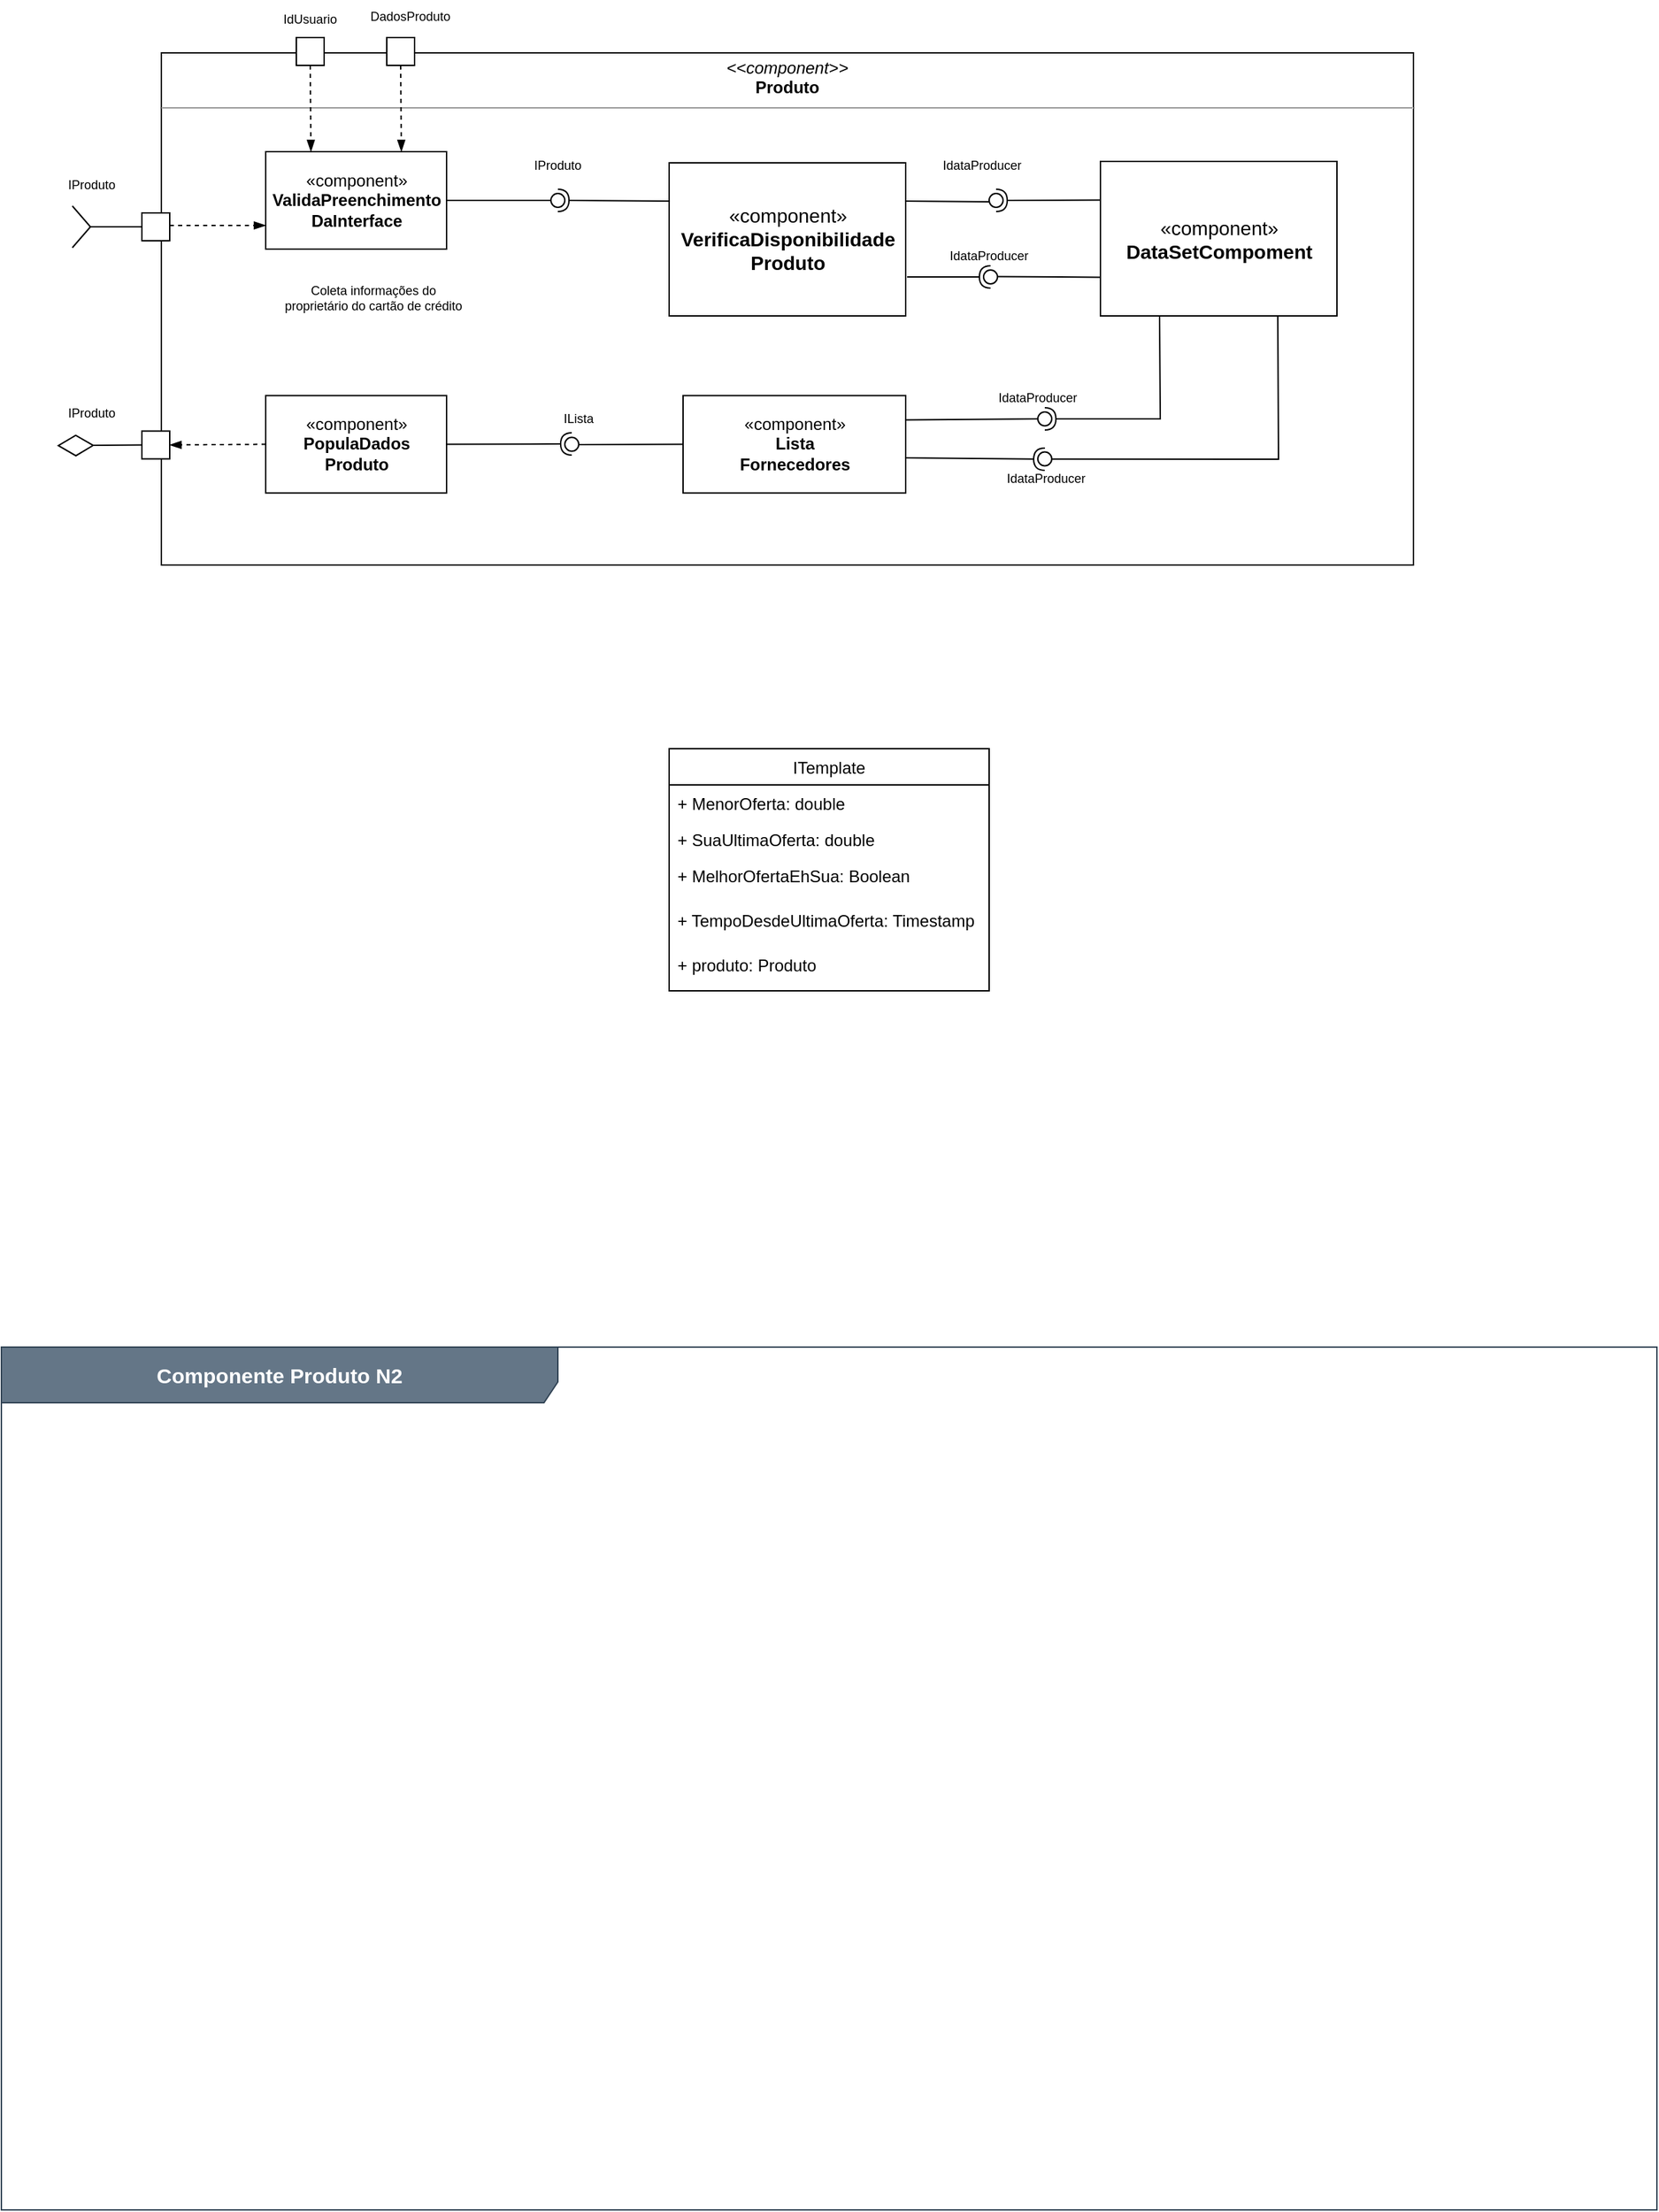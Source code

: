 <mxfile version="13.7.3" type="github">
  <diagram name="Page-1" id="e7e014a7-5840-1c2e-5031-d8a46d1fe8dd">
    <mxGraphModel dx="3526" dy="3952" grid="1" gridSize="10" guides="1" tooltips="1" connect="1" arrows="1" fold="1" page="1" pageScale="1" pageWidth="1169" pageHeight="826" background="#ffffff" math="0" shadow="0">
      <root>
        <mxCell id="0" />
        <mxCell id="1" parent="0" />
        <mxCell id="iJJR_izDyd5dn2i7o-jN-41" value="Componente Produto N2" style="shape=umlFrame;whiteSpace=wrap;html=1;fontSize=15;fontColor=#ffffff;width=400;height=40;fontStyle=1;fillColor=#647687;strokeColor=#314354;" vertex="1" parent="1">
          <mxGeometry x="-1270" y="-1870" width="1190" height="620" as="geometry" />
        </mxCell>
        <mxCell id="iJJR_izDyd5dn2i7o-jN-59" value="&lt;p style=&quot;margin: 0px ; margin-top: 4px ; text-align: center&quot;&gt;&lt;i&gt;&amp;lt;&amp;lt;component&amp;gt;&amp;gt;&lt;/i&gt;&lt;br&gt;&lt;b&gt;Produto&lt;/b&gt;&lt;/p&gt;&lt;hr size=&quot;1&quot;&gt;&lt;p style=&quot;margin: 0px ; margin-left: 4px&quot;&gt;&lt;/p&gt;&lt;p style=&quot;margin: 0px ; margin-left: 4px&quot;&gt;&lt;br&gt;&lt;/p&gt;" style="verticalAlign=top;align=left;overflow=fill;fontSize=12;fontFamily=Helvetica;html=1;" vertex="1" parent="1">
          <mxGeometry x="-1155" y="-2800" width="900" height="368" as="geometry" />
        </mxCell>
        <mxCell id="iJJR_izDyd5dn2i7o-jN-60" value="«component»&lt;br&gt;&lt;b&gt;ValidaPreenchimento&lt;br&gt;DaInterface&lt;/b&gt;" style="html=1;dropTarget=0;" vertex="1" parent="1">
          <mxGeometry x="-1080" y="-2729" width="130" height="70" as="geometry" />
        </mxCell>
        <mxCell id="iJJR_izDyd5dn2i7o-jN-61" value="«component»&lt;br&gt;&lt;b&gt;PopulaDados&lt;br&gt;Produto&lt;br&gt;&lt;/b&gt;" style="html=1;dropTarget=0;" vertex="1" parent="1">
          <mxGeometry x="-1080" y="-2553.75" width="130" height="70" as="geometry" />
        </mxCell>
        <mxCell id="iJJR_izDyd5dn2i7o-jN-62" value="«component»&lt;br style=&quot;font-size: 14px&quot;&gt;&lt;b&gt;VerificaDisponibilidade&lt;br&gt;Produto&lt;/b&gt;" style="html=1;dropTarget=0;fontSize=14;" vertex="1" parent="1">
          <mxGeometry x="-790" y="-2721" width="170" height="110" as="geometry" />
        </mxCell>
        <mxCell id="iJJR_izDyd5dn2i7o-jN-63" value="«component»&lt;br&gt;&lt;b&gt;Lista&lt;br&gt;Fornecedores&lt;br&gt;&lt;/b&gt;" style="html=1;dropTarget=0;" vertex="1" parent="1">
          <mxGeometry x="-780" y="-2553.75" width="160" height="70" as="geometry" />
        </mxCell>
        <mxCell id="iJJR_izDyd5dn2i7o-jN-172" value="" style="rounded=0;orthogonalLoop=1;jettySize=auto;html=1;endArrow=none;endFill=0;fontSize=9;fontColor=#000000;exitX=1;exitY=0.5;exitDx=0;exitDy=0;" edge="1" parent="1" source="iJJR_izDyd5dn2i7o-jN-60" target="iJJR_izDyd5dn2i7o-jN-174">
          <mxGeometry relative="1" as="geometry">
            <mxPoint x="-890" y="-2696" as="sourcePoint" />
          </mxGeometry>
        </mxCell>
        <mxCell id="iJJR_izDyd5dn2i7o-jN-173" value="" style="rounded=0;orthogonalLoop=1;jettySize=auto;html=1;endArrow=halfCircle;endFill=0;entryX=0.5;entryY=0.5;entryDx=0;entryDy=0;endSize=6;strokeWidth=1;fontSize=9;fontColor=#000000;exitX=0;exitY=0.25;exitDx=0;exitDy=0;" edge="1" parent="1" source="iJJR_izDyd5dn2i7o-jN-62" target="iJJR_izDyd5dn2i7o-jN-174">
          <mxGeometry relative="1" as="geometry">
            <mxPoint x="-850" y="-2696" as="sourcePoint" />
          </mxGeometry>
        </mxCell>
        <mxCell id="iJJR_izDyd5dn2i7o-jN-174" value="" style="ellipse;whiteSpace=wrap;html=1;fontFamily=Helvetica;fontSize=12;fontColor=#000000;align=center;strokeColor=#000000;fillColor=#ffffff;points=[];aspect=fixed;resizable=0;" vertex="1" parent="1">
          <mxGeometry x="-875" y="-2699" width="10" height="10" as="geometry" />
        </mxCell>
        <mxCell id="iJJR_izDyd5dn2i7o-jN-175" value="IProduto" style="text;html=1;strokeColor=none;fillColor=none;align=center;verticalAlign=middle;whiteSpace=wrap;rounded=0;fontSize=9;fontColor=#000000;" vertex="1" parent="1">
          <mxGeometry x="-905" y="-2729" width="70" height="20" as="geometry" />
        </mxCell>
        <mxCell id="iJJR_izDyd5dn2i7o-jN-179" value="" style="rounded=0;whiteSpace=wrap;html=1;" vertex="1" parent="1">
          <mxGeometry x="-1169" y="-2685" width="20" height="20" as="geometry" />
        </mxCell>
        <mxCell id="iJJR_izDyd5dn2i7o-jN-180" value="" style="group;rotation=-180;" vertex="1" connectable="0" parent="1">
          <mxGeometry x="-1219" y="-2690" width="50" height="30" as="geometry" />
        </mxCell>
        <mxCell id="iJJR_izDyd5dn2i7o-jN-181" value="" style="endArrow=none;html=1;" edge="1" parent="iJJR_izDyd5dn2i7o-jN-180">
          <mxGeometry width="50" height="50" relative="1" as="geometry">
            <mxPoint x="13" y="15" as="sourcePoint" />
            <mxPoint y="30" as="targetPoint" />
          </mxGeometry>
        </mxCell>
        <mxCell id="iJJR_izDyd5dn2i7o-jN-182" value="" style="endArrow=none;html=1;" edge="1" parent="iJJR_izDyd5dn2i7o-jN-180">
          <mxGeometry width="50" height="50" relative="1" as="geometry">
            <mxPoint x="13" y="15" as="sourcePoint" />
            <mxPoint as="targetPoint" />
          </mxGeometry>
        </mxCell>
        <mxCell id="iJJR_izDyd5dn2i7o-jN-183" value="" style="endArrow=none;html=1;" edge="1" parent="iJJR_izDyd5dn2i7o-jN-180">
          <mxGeometry width="50" height="50" relative="1" as="geometry">
            <mxPoint x="50" y="15" as="sourcePoint" />
            <mxPoint x="13" y="15" as="targetPoint" />
          </mxGeometry>
        </mxCell>
        <mxCell id="iJJR_izDyd5dn2i7o-jN-184" value="" style="endArrow=blockThin;dashed=1;html=1;fontSize=9;fontColor=#000000;endFill=1;" edge="1" parent="1">
          <mxGeometry width="50" height="50" relative="1" as="geometry">
            <mxPoint x="-1149" y="-2676" as="sourcePoint" />
            <mxPoint x="-1080" y="-2676" as="targetPoint" />
          </mxGeometry>
        </mxCell>
        <mxCell id="iJJR_izDyd5dn2i7o-jN-186" value="IProduto" style="text;html=1;strokeColor=none;fillColor=none;align=center;verticalAlign=middle;whiteSpace=wrap;rounded=0;fontSize=9;" vertex="1" parent="1">
          <mxGeometry x="-1230" y="-2725" width="50" height="40" as="geometry" />
        </mxCell>
        <mxCell id="iJJR_izDyd5dn2i7o-jN-187" value="" style="rounded=0;whiteSpace=wrap;html=1;" vertex="1" parent="1">
          <mxGeometry x="-1169" y="-2528.25" width="20" height="20" as="geometry" />
        </mxCell>
        <mxCell id="iJJR_izDyd5dn2i7o-jN-188" value="IProduto" style="text;html=1;strokeColor=none;fillColor=none;align=center;verticalAlign=middle;whiteSpace=wrap;rounded=0;fontSize=9;" vertex="1" parent="1">
          <mxGeometry x="-1230" y="-2553.75" width="50" height="24.5" as="geometry" />
        </mxCell>
        <mxCell id="iJJR_izDyd5dn2i7o-jN-189" value="" style="endArrow=blockThin;dashed=1;html=1;fontSize=9;fontColor=#000000;exitX=0;exitY=0.5;exitDx=0;exitDy=0;endFill=1;entryX=1;entryY=0.5;entryDx=0;entryDy=0;" edge="1" parent="1" source="iJJR_izDyd5dn2i7o-jN-61" target="iJJR_izDyd5dn2i7o-jN-187">
          <mxGeometry width="50" height="50" relative="1" as="geometry">
            <mxPoint x="-1140" y="-2442.5" as="sourcePoint" />
            <mxPoint x="-1110" y="-2540" as="targetPoint" />
          </mxGeometry>
        </mxCell>
        <mxCell id="iJJR_izDyd5dn2i7o-jN-196" value="" style="endArrow=diamondThin;endFill=0;endSize=24;html=1;fontSize=9;fontColor=#000000;exitX=0;exitY=0.5;exitDx=0;exitDy=0;" edge="1" parent="1" source="iJJR_izDyd5dn2i7o-jN-187">
          <mxGeometry width="160" relative="1" as="geometry">
            <mxPoint x="-1420" y="-2434.25" as="sourcePoint" />
            <mxPoint x="-1230" y="-2517.75" as="targetPoint" />
          </mxGeometry>
        </mxCell>
        <mxCell id="iJJR_izDyd5dn2i7o-jN-209" value="" style="rounded=0;orthogonalLoop=1;jettySize=auto;html=1;endArrow=none;endFill=0;fontSize=9;fontColor=#000000;exitX=0;exitY=0.5;exitDx=0;exitDy=0;entryX=1.039;entryY=0.519;entryDx=0;entryDy=0;entryPerimeter=0;" edge="1" parent="1" source="iJJR_izDyd5dn2i7o-jN-63" target="iJJR_izDyd5dn2i7o-jN-211">
          <mxGeometry relative="1" as="geometry">
            <mxPoint x="-850" y="-2570" as="sourcePoint" />
            <Array as="points" />
            <mxPoint x="-840" y="-2519" as="targetPoint" />
          </mxGeometry>
        </mxCell>
        <mxCell id="iJJR_izDyd5dn2i7o-jN-210" value="" style="rounded=0;orthogonalLoop=1;jettySize=auto;html=1;endArrow=halfCircle;endFill=0;endSize=6;strokeWidth=1;fontSize=9;fontColor=#000000;exitX=1;exitY=0.5;exitDx=0;exitDy=0;" edge="1" parent="1" source="iJJR_izDyd5dn2i7o-jN-61">
          <mxGeometry relative="1" as="geometry">
            <mxPoint x="-815" y="-2638.5" as="sourcePoint" />
            <mxPoint x="-860" y="-2519" as="targetPoint" />
          </mxGeometry>
        </mxCell>
        <mxCell id="iJJR_izDyd5dn2i7o-jN-211" value="" style="ellipse;whiteSpace=wrap;html=1;fontFamily=Helvetica;fontSize=12;fontColor=#000000;align=center;strokeColor=#000000;fillColor=#ffffff;points=[];aspect=fixed;resizable=0;" vertex="1" parent="1">
          <mxGeometry x="-865" y="-2523.75" width="10" height="10" as="geometry" />
        </mxCell>
        <mxCell id="iJJR_izDyd5dn2i7o-jN-212" value="Coleta informações do proprietário do cartão de crédito" style="text;html=1;strokeColor=none;fillColor=none;align=center;verticalAlign=middle;whiteSpace=wrap;rounded=0;fontSize=9;fontColor=#000000;" vertex="1" parent="1">
          <mxGeometry x="-1070" y="-2634" width="135" height="20" as="geometry" />
        </mxCell>
        <mxCell id="iJJR_izDyd5dn2i7o-jN-216" value="IdUsuario" style="text;html=1;strokeColor=none;fillColor=none;align=center;verticalAlign=middle;whiteSpace=wrap;rounded=0;fontSize=9;fontColor=#000000;" vertex="1" parent="1">
          <mxGeometry x="-1073" y="-2838" width="50" height="27" as="geometry" />
        </mxCell>
        <mxCell id="iJJR_izDyd5dn2i7o-jN-218" value="DadosProduto" style="text;html=1;strokeColor=none;fillColor=none;align=center;verticalAlign=middle;whiteSpace=wrap;rounded=0;fontSize=9;fontColor=#000000;" vertex="1" parent="1">
          <mxGeometry x="-1010" y="-2838" width="67.75" height="24" as="geometry" />
        </mxCell>
        <mxCell id="iJJR_izDyd5dn2i7o-jN-234" value="" style="rounded=0;whiteSpace=wrap;html=1;" vertex="1" parent="1">
          <mxGeometry x="-1058" y="-2811" width="20" height="20" as="geometry" />
        </mxCell>
        <mxCell id="iJJR_izDyd5dn2i7o-jN-235" value="" style="rounded=0;whiteSpace=wrap;html=1;" vertex="1" parent="1">
          <mxGeometry x="-993" y="-2811" width="20" height="20" as="geometry" />
        </mxCell>
        <mxCell id="iJJR_izDyd5dn2i7o-jN-237" value="«component»&lt;br style=&quot;font-size: 14px&quot;&gt;&lt;b&gt;DataSetCompoment&lt;/b&gt;" style="html=1;dropTarget=0;fontSize=14;" vertex="1" parent="1">
          <mxGeometry x="-480" y="-2722" width="170" height="111" as="geometry" />
        </mxCell>
        <mxCell id="iJJR_izDyd5dn2i7o-jN-239" value="" style="rounded=0;orthogonalLoop=1;jettySize=auto;html=1;endArrow=none;endFill=0;fontSize=9;fontColor=#000000;entryX=1;entryY=0.25;entryDx=0;entryDy=0;" edge="1" parent="1" target="iJJR_izDyd5dn2i7o-jN-62">
          <mxGeometry relative="1" as="geometry">
            <mxPoint x="-560" y="-2693" as="sourcePoint" />
            <mxPoint x="-695" y="-2551" as="targetPoint" />
          </mxGeometry>
        </mxCell>
        <mxCell id="iJJR_izDyd5dn2i7o-jN-240" value="" style="ellipse;whiteSpace=wrap;html=1;fontFamily=Helvetica;fontSize=12;fontColor=#000000;align=center;strokeColor=#000000;fillColor=#ffffff;points=[];aspect=fixed;resizable=0;" vertex="1" parent="1">
          <mxGeometry x="-560" y="-2699" width="10" height="10" as="geometry" />
        </mxCell>
        <mxCell id="iJJR_izDyd5dn2i7o-jN-241" value="" style="rounded=0;orthogonalLoop=1;jettySize=auto;html=1;endArrow=halfCircle;endFill=0;endSize=6;strokeWidth=1;fontSize=9;fontColor=#000000;exitX=0;exitY=0.25;exitDx=0;exitDy=0;" edge="1" parent="1" source="iJJR_izDyd5dn2i7o-jN-237">
          <mxGeometry relative="1" as="geometry">
            <mxPoint x="-695" y="-2601" as="sourcePoint" />
            <mxPoint x="-555" y="-2694" as="targetPoint" />
          </mxGeometry>
        </mxCell>
        <mxCell id="iJJR_izDyd5dn2i7o-jN-243" value="" style="rounded=0;orthogonalLoop=1;jettySize=auto;html=1;endArrow=halfCircle;endFill=0;endSize=6;strokeWidth=1;fontSize=9;fontColor=#000000;" edge="1" parent="1">
          <mxGeometry relative="1" as="geometry">
            <mxPoint x="-619" y="-2639" as="sourcePoint" />
            <mxPoint x="-559" y="-2639" as="targetPoint" />
          </mxGeometry>
        </mxCell>
        <mxCell id="iJJR_izDyd5dn2i7o-jN-244" value="" style="rounded=0;orthogonalLoop=1;jettySize=auto;html=1;endArrow=none;endFill=0;fontSize=9;fontColor=#000000;exitX=0;exitY=0.75;exitDx=0;exitDy=0;entryX=1.012;entryY=0.471;entryDx=0;entryDy=0;entryPerimeter=0;" edge="1" parent="1" source="iJJR_izDyd5dn2i7o-jN-237" target="iJJR_izDyd5dn2i7o-jN-245">
          <mxGeometry relative="1" as="geometry">
            <mxPoint x="-695" y="-2500" as="sourcePoint" />
            <mxPoint x="-540" y="-2639" as="targetPoint" />
          </mxGeometry>
        </mxCell>
        <mxCell id="iJJR_izDyd5dn2i7o-jN-245" value="" style="ellipse;whiteSpace=wrap;html=1;fontFamily=Helvetica;fontSize=12;fontColor=#000000;align=center;strokeColor=#000000;fillColor=#ffffff;points=[];aspect=fixed;resizable=0;" vertex="1" parent="1">
          <mxGeometry x="-564" y="-2644" width="10" height="10" as="geometry" />
        </mxCell>
        <mxCell id="iJJR_izDyd5dn2i7o-jN-248" value="" style="rounded=0;orthogonalLoop=1;jettySize=auto;html=1;endArrow=none;endFill=0;fontSize=9;fontColor=#000000;entryX=1;entryY=0.25;entryDx=0;entryDy=0;exitX=-0.017;exitY=0.499;exitDx=0;exitDy=0;exitPerimeter=0;" edge="1" parent="1" source="iJJR_izDyd5dn2i7o-jN-250" target="iJJR_izDyd5dn2i7o-jN-63">
          <mxGeometry relative="1" as="geometry">
            <mxPoint x="-560" y="-2542" as="sourcePoint" />
            <mxPoint x="-610" y="-2683.5" as="targetPoint" />
          </mxGeometry>
        </mxCell>
        <mxCell id="iJJR_izDyd5dn2i7o-jN-249" value="" style="rounded=0;orthogonalLoop=1;jettySize=auto;html=1;endArrow=halfCircle;endFill=0;endSize=6;strokeWidth=1;fontSize=9;fontColor=#000000;exitX=0.25;exitY=1;exitDx=0;exitDy=0;" edge="1" parent="1" source="iJJR_izDyd5dn2i7o-jN-237">
          <mxGeometry relative="1" as="geometry">
            <mxPoint x="-457.5" y="-2608" as="sourcePoint" />
            <mxPoint x="-520" y="-2537" as="targetPoint" />
            <Array as="points">
              <mxPoint x="-437" y="-2537" />
              <mxPoint x="-510" y="-2537" />
            </Array>
          </mxGeometry>
        </mxCell>
        <mxCell id="iJJR_izDyd5dn2i7o-jN-250" value="" style="ellipse;whiteSpace=wrap;html=1;fontFamily=Helvetica;fontSize=12;fontColor=#000000;align=center;strokeColor=#000000;fillColor=#ffffff;points=[];aspect=fixed;resizable=0;" vertex="1" parent="1">
          <mxGeometry x="-525" y="-2542" width="10" height="10" as="geometry" />
        </mxCell>
        <mxCell id="iJJR_izDyd5dn2i7o-jN-252" value="" style="rounded=0;orthogonalLoop=1;jettySize=auto;html=1;endArrow=none;endFill=0;fontSize=9;fontColor=#000000;exitX=0.75;exitY=1;exitDx=0;exitDy=0;entryX=1.02;entryY=0.51;entryDx=0;entryDy=0;entryPerimeter=0;" edge="1" parent="1" target="iJJR_izDyd5dn2i7o-jN-253" source="iJJR_izDyd5dn2i7o-jN-237">
          <mxGeometry relative="1" as="geometry">
            <mxPoint x="-470" y="-2628.75" as="sourcePoint" />
            <mxPoint x="-520" y="-2490" as="targetPoint" />
            <Array as="points">
              <mxPoint x="-352" y="-2508" />
            </Array>
          </mxGeometry>
        </mxCell>
        <mxCell id="iJJR_izDyd5dn2i7o-jN-253" value="" style="ellipse;whiteSpace=wrap;html=1;fontFamily=Helvetica;fontSize=12;fontColor=#000000;align=center;strokeColor=#000000;fillColor=#ffffff;points=[];aspect=fixed;resizable=0;" vertex="1" parent="1">
          <mxGeometry x="-525" y="-2513.25" width="10" height="10" as="geometry" />
        </mxCell>
        <mxCell id="iJJR_izDyd5dn2i7o-jN-254" value="" style="rounded=0;orthogonalLoop=1;jettySize=auto;html=1;endArrow=halfCircle;endFill=0;endSize=6;strokeWidth=1;fontSize=9;fontColor=#000000;exitX=0.997;exitY=0.639;exitDx=0;exitDy=0;exitPerimeter=0;" edge="1" parent="1" source="iJJR_izDyd5dn2i7o-jN-63">
          <mxGeometry relative="1" as="geometry">
            <mxPoint x="-620" y="-2501.25" as="sourcePoint" />
            <mxPoint x="-520" y="-2508" as="targetPoint" />
            <Array as="points" />
          </mxGeometry>
        </mxCell>
        <mxCell id="iJJR_izDyd5dn2i7o-jN-256" value="IdataProducer" style="text;html=1;strokeColor=none;fillColor=none;align=center;verticalAlign=middle;whiteSpace=wrap;rounded=0;fontSize=9;fontColor=#000000;" vertex="1" parent="1">
          <mxGeometry x="-600" y="-2729" width="70" height="20" as="geometry" />
        </mxCell>
        <mxCell id="iJJR_izDyd5dn2i7o-jN-258" value="" style="endArrow=blockThin;dashed=1;html=1;fontSize=9;fontColor=#000000;endFill=1;exitX=0.5;exitY=1;exitDx=0;exitDy=0;entryX=0.25;entryY=0;entryDx=0;entryDy=0;" edge="1" parent="1" source="iJJR_izDyd5dn2i7o-jN-234" target="iJJR_izDyd5dn2i7o-jN-60">
          <mxGeometry width="50" height="50" relative="1" as="geometry">
            <mxPoint x="-1139" y="-2666" as="sourcePoint" />
            <mxPoint x="-1070" y="-2666" as="targetPoint" />
          </mxGeometry>
        </mxCell>
        <mxCell id="iJJR_izDyd5dn2i7o-jN-259" value="" style="endArrow=blockThin;dashed=1;html=1;fontSize=9;fontColor=#000000;endFill=1;exitX=0.5;exitY=1;exitDx=0;exitDy=0;entryX=0.75;entryY=0;entryDx=0;entryDy=0;" edge="1" parent="1" source="iJJR_izDyd5dn2i7o-jN-235" target="iJJR_izDyd5dn2i7o-jN-60">
          <mxGeometry width="50" height="50" relative="1" as="geometry">
            <mxPoint x="-1129" y="-2656" as="sourcePoint" />
            <mxPoint x="-1060" y="-2656" as="targetPoint" />
          </mxGeometry>
        </mxCell>
        <mxCell id="iJJR_izDyd5dn2i7o-jN-260" value="IdataProducer" style="text;html=1;strokeColor=none;fillColor=none;align=center;verticalAlign=middle;whiteSpace=wrap;rounded=0;fontSize=9;fontColor=#000000;" vertex="1" parent="1">
          <mxGeometry x="-595" y="-2664" width="70" height="20" as="geometry" />
        </mxCell>
        <mxCell id="iJJR_izDyd5dn2i7o-jN-261" value="IdataProducer" style="text;html=1;strokeColor=none;fillColor=none;align=center;verticalAlign=middle;whiteSpace=wrap;rounded=0;fontSize=9;fontColor=#000000;" vertex="1" parent="1">
          <mxGeometry x="-560" y="-2562" width="70" height="20" as="geometry" />
        </mxCell>
        <mxCell id="iJJR_izDyd5dn2i7o-jN-262" value="IdataProducer" style="text;html=1;strokeColor=none;fillColor=none;align=center;verticalAlign=middle;whiteSpace=wrap;rounded=0;fontSize=9;fontColor=#000000;" vertex="1" parent="1">
          <mxGeometry x="-554" y="-2503.75" width="70" height="20" as="geometry" />
        </mxCell>
        <mxCell id="iJJR_izDyd5dn2i7o-jN-263" value="ILista" style="text;html=1;strokeColor=none;fillColor=none;align=center;verticalAlign=middle;whiteSpace=wrap;rounded=0;fontSize=9;fontColor=#000000;" vertex="1" parent="1">
          <mxGeometry x="-890" y="-2547" width="70" height="20" as="geometry" />
        </mxCell>
        <mxCell id="iJJR_izDyd5dn2i7o-jN-267" value="ITemplate" style="swimlane;fontStyle=0;childLayout=stackLayout;horizontal=1;startSize=26;fillColor=none;horizontalStack=0;resizeParent=1;resizeParentMax=0;resizeLast=0;collapsible=1;marginBottom=0;" vertex="1" parent="1">
          <mxGeometry x="-790" y="-2300" width="230" height="174" as="geometry" />
        </mxCell>
        <mxCell id="iJJR_izDyd5dn2i7o-jN-268" value="+ MenorOferta: double" style="text;strokeColor=none;fillColor=none;align=left;verticalAlign=top;spacingLeft=4;spacingRight=4;overflow=hidden;rotatable=0;points=[[0,0.5],[1,0.5]];portConstraint=eastwest;" vertex="1" parent="iJJR_izDyd5dn2i7o-jN-267">
          <mxGeometry y="26" width="230" height="26" as="geometry" />
        </mxCell>
        <mxCell id="iJJR_izDyd5dn2i7o-jN-269" value="+ SuaUltimaOferta: double" style="text;strokeColor=none;fillColor=none;align=left;verticalAlign=top;spacingLeft=4;spacingRight=4;overflow=hidden;rotatable=0;points=[[0,0.5],[1,0.5]];portConstraint=eastwest;" vertex="1" parent="iJJR_izDyd5dn2i7o-jN-267">
          <mxGeometry y="52" width="230" height="26" as="geometry" />
        </mxCell>
        <mxCell id="iJJR_izDyd5dn2i7o-jN-270" value="+ MelhorOfertaEhSua: Boolean" style="text;strokeColor=none;fillColor=none;align=left;verticalAlign=top;spacingLeft=4;spacingRight=4;overflow=hidden;rotatable=0;points=[[0,0.5],[1,0.5]];portConstraint=eastwest;" vertex="1" parent="iJJR_izDyd5dn2i7o-jN-267">
          <mxGeometry y="78" width="230" height="32" as="geometry" />
        </mxCell>
        <mxCell id="iJJR_izDyd5dn2i7o-jN-272" value="+ TempoDesdeUltimaOferta: Timestamp" style="text;strokeColor=none;fillColor=none;align=left;verticalAlign=top;spacingLeft=4;spacingRight=4;overflow=hidden;rotatable=0;points=[[0,0.5],[1,0.5]];portConstraint=eastwest;" vertex="1" parent="iJJR_izDyd5dn2i7o-jN-267">
          <mxGeometry y="110" width="230" height="32" as="geometry" />
        </mxCell>
        <mxCell id="iJJR_izDyd5dn2i7o-jN-274" value="+ produto: Produto" style="text;strokeColor=none;fillColor=none;align=left;verticalAlign=top;spacingLeft=4;spacingRight=4;overflow=hidden;rotatable=0;points=[[0,0.5],[1,0.5]];portConstraint=eastwest;" vertex="1" parent="iJJR_izDyd5dn2i7o-jN-267">
          <mxGeometry y="142" width="230" height="32" as="geometry" />
        </mxCell>
      </root>
    </mxGraphModel>
  </diagram>
</mxfile>
